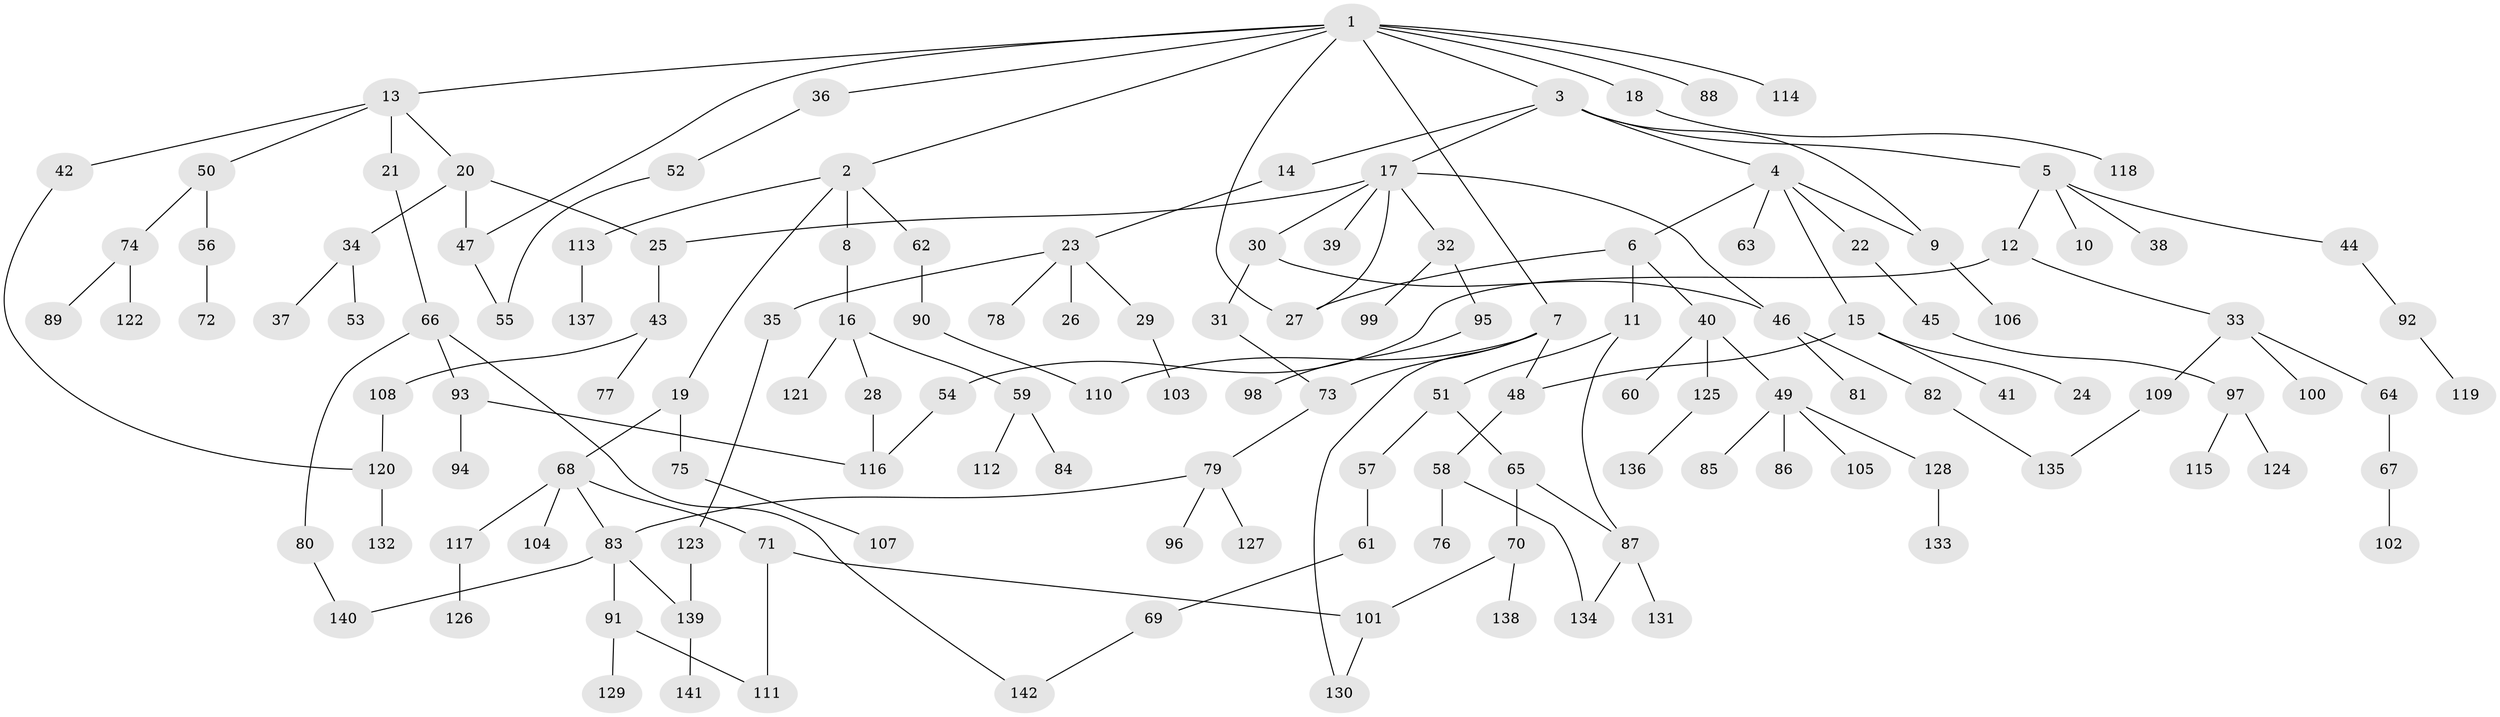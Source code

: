 // coarse degree distribution, {10: 0.010309278350515464, 6: 0.041237113402061855, 7: 0.010309278350515464, 4: 0.05154639175257732, 5: 0.061855670103092786, 2: 0.24742268041237114, 3: 0.16494845360824742, 8: 0.010309278350515464, 1: 0.4020618556701031}
// Generated by graph-tools (version 1.1) at 2025/23/03/03/25 07:23:33]
// undirected, 142 vertices, 164 edges
graph export_dot {
graph [start="1"]
  node [color=gray90,style=filled];
  1;
  2;
  3;
  4;
  5;
  6;
  7;
  8;
  9;
  10;
  11;
  12;
  13;
  14;
  15;
  16;
  17;
  18;
  19;
  20;
  21;
  22;
  23;
  24;
  25;
  26;
  27;
  28;
  29;
  30;
  31;
  32;
  33;
  34;
  35;
  36;
  37;
  38;
  39;
  40;
  41;
  42;
  43;
  44;
  45;
  46;
  47;
  48;
  49;
  50;
  51;
  52;
  53;
  54;
  55;
  56;
  57;
  58;
  59;
  60;
  61;
  62;
  63;
  64;
  65;
  66;
  67;
  68;
  69;
  70;
  71;
  72;
  73;
  74;
  75;
  76;
  77;
  78;
  79;
  80;
  81;
  82;
  83;
  84;
  85;
  86;
  87;
  88;
  89;
  90;
  91;
  92;
  93;
  94;
  95;
  96;
  97;
  98;
  99;
  100;
  101;
  102;
  103;
  104;
  105;
  106;
  107;
  108;
  109;
  110;
  111;
  112;
  113;
  114;
  115;
  116;
  117;
  118;
  119;
  120;
  121;
  122;
  123;
  124;
  125;
  126;
  127;
  128;
  129;
  130;
  131;
  132;
  133;
  134;
  135;
  136;
  137;
  138;
  139;
  140;
  141;
  142;
  1 -- 2;
  1 -- 3;
  1 -- 7;
  1 -- 13;
  1 -- 18;
  1 -- 36;
  1 -- 88;
  1 -- 114;
  1 -- 27;
  1 -- 47;
  2 -- 8;
  2 -- 19;
  2 -- 62;
  2 -- 113;
  3 -- 4;
  3 -- 5;
  3 -- 14;
  3 -- 17;
  3 -- 9;
  4 -- 6;
  4 -- 9;
  4 -- 15;
  4 -- 22;
  4 -- 63;
  5 -- 10;
  5 -- 12;
  5 -- 38;
  5 -- 44;
  6 -- 11;
  6 -- 40;
  6 -- 27;
  7 -- 48;
  7 -- 73;
  7 -- 130;
  7 -- 110;
  8 -- 16;
  9 -- 106;
  11 -- 51;
  11 -- 87;
  12 -- 33;
  12 -- 54;
  13 -- 20;
  13 -- 21;
  13 -- 42;
  13 -- 50;
  14 -- 23;
  15 -- 24;
  15 -- 41;
  15 -- 48;
  16 -- 28;
  16 -- 59;
  16 -- 121;
  17 -- 25;
  17 -- 27;
  17 -- 30;
  17 -- 32;
  17 -- 39;
  17 -- 46;
  18 -- 118;
  19 -- 68;
  19 -- 75;
  20 -- 34;
  20 -- 47;
  20 -- 25;
  21 -- 66;
  22 -- 45;
  23 -- 26;
  23 -- 29;
  23 -- 35;
  23 -- 78;
  25 -- 43;
  28 -- 116;
  29 -- 103;
  30 -- 31;
  30 -- 46;
  31 -- 73;
  32 -- 95;
  32 -- 99;
  33 -- 64;
  33 -- 100;
  33 -- 109;
  34 -- 37;
  34 -- 53;
  35 -- 123;
  36 -- 52;
  40 -- 49;
  40 -- 60;
  40 -- 125;
  42 -- 120;
  43 -- 77;
  43 -- 108;
  44 -- 92;
  45 -- 97;
  46 -- 81;
  46 -- 82;
  47 -- 55;
  48 -- 58;
  49 -- 85;
  49 -- 86;
  49 -- 105;
  49 -- 128;
  50 -- 56;
  50 -- 74;
  51 -- 57;
  51 -- 65;
  52 -- 55;
  54 -- 116;
  56 -- 72;
  57 -- 61;
  58 -- 76;
  58 -- 134;
  59 -- 84;
  59 -- 112;
  61 -- 69;
  62 -- 90;
  64 -- 67;
  65 -- 70;
  65 -- 87;
  66 -- 80;
  66 -- 93;
  66 -- 142;
  67 -- 102;
  68 -- 71;
  68 -- 104;
  68 -- 117;
  68 -- 83;
  69 -- 142;
  70 -- 101;
  70 -- 138;
  71 -- 101;
  71 -- 111;
  73 -- 79;
  74 -- 89;
  74 -- 122;
  75 -- 107;
  79 -- 83;
  79 -- 96;
  79 -- 127;
  80 -- 140;
  82 -- 135;
  83 -- 91;
  83 -- 140;
  83 -- 139;
  87 -- 131;
  87 -- 134;
  90 -- 110;
  91 -- 111;
  91 -- 129;
  92 -- 119;
  93 -- 94;
  93 -- 116;
  95 -- 98;
  97 -- 115;
  97 -- 124;
  101 -- 130;
  108 -- 120;
  109 -- 135;
  113 -- 137;
  117 -- 126;
  120 -- 132;
  123 -- 139;
  125 -- 136;
  128 -- 133;
  139 -- 141;
}
